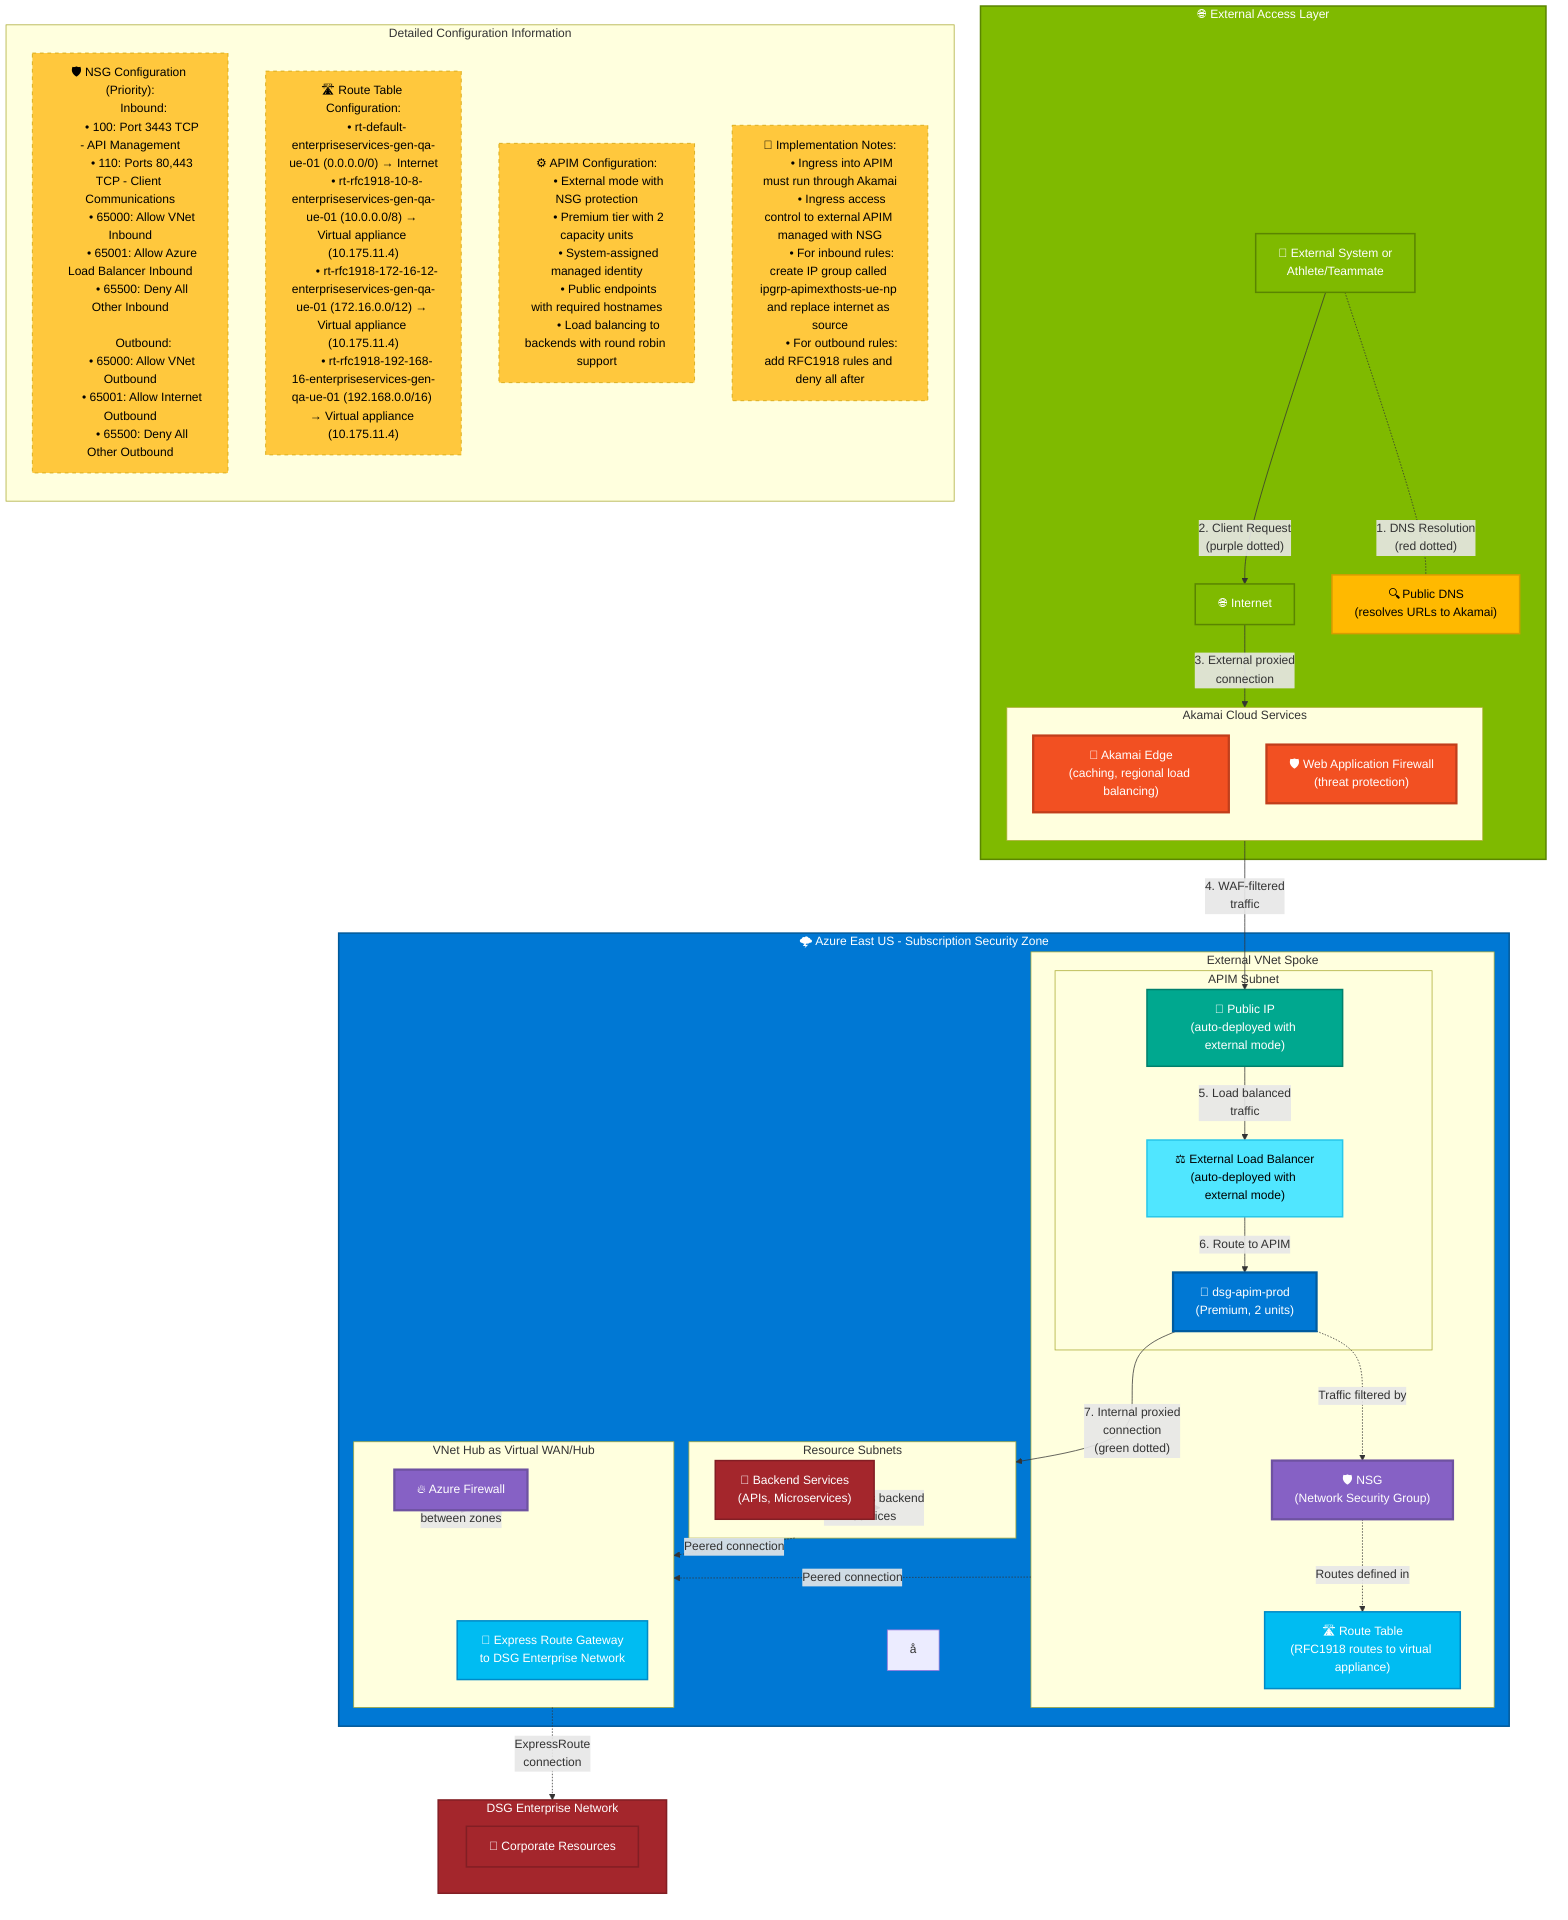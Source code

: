 flowchart TB
    %% Define enhanced color classes with better color contrast
    classDef azure fill:#0078D4,color:white,stroke:#005999,stroke-width:2px
    classDef apim fill:#0078D4,color:white,stroke:#005b9f,stroke-width:3px
    classDef vnet fill:#00BCF2,color:white,stroke:#008ac6,stroke-width:2px
    classDef internet fill:#7FBA00,color:white,stroke:#5a8500,stroke-width:2px
    classDef backend fill:#A4262C,color:white,stroke:#821e24,stroke-width:2px
    classDef endpoint fill:#00A88F,color:white,stroke:#00806c,stroke-width:2px
    classDef akamai fill:#F25022,color:white,stroke:#c13e1b,stroke-width:3px
    classDef dns fill:#FFB900,color:black,stroke:#d99c00,stroke-width:2px
    classDef nsg fill:#8661C5,color:white,stroke:#6e52a1,stroke-width:3px
    classDef lb fill:#50E6FF,color:black,stroke:#28c7ea,stroke-width:2px
    classDef note fill:#FFC83D,color:black,stroke:#d1a000,stroke-width:1px,stroke-dasharray: 5 5

    %% External Access Layer
    subgraph ExternalLayer["🌐 External Access Layer"]
        direction TB
        internet["🌐 Internet"]:::internet
        externalSystems["👥 External System or\nAthlete/Teammate"]:::internet
        
        subgraph AkamaiServices["Akamai Cloud Services"]
            direction TB
            akamai["🔐 Akamai Edge\n(caching, regional load balancing)"]:::akamai
            waf["🛡️ Web Application Firewall\n(threat protection)"]:::akamai
        end
        
        dns["🔍 Public DNS\n(resolves URLs to Akamai)"]:::dns
    end
    
    %% Azure East US Infrastructure
    subgraph EastUS["🌩️ Azure East US - Subscription Security Zone"]
        direction TB
        
        subgraph ExternalVNet["External VNet Spoke"]
            direction TB
            
            subgraph APIMSubnet["APIM Subnet"]
                direction TB
                apim["🔐 dsg-apim-prod\n(Premium, 2 units)"]:::apim
                publicIP["📡 Public IP\n(auto-deployed with external mode)"]:::endpoint
                extLB["⚖️ External Load Balancer\n(auto-deployed with external mode)"]:::lb
            end
            
            nsg["🛡️ NSG\n(Network Security Group)"]:::nsg
            routeTable["🛣️ Route Table\n(RFC1918 routes to virtual appliance)"]:::vnet
        end
        å
        subgraph VNetHub["VNet Hub as Virtual WAN/Hub"]
            expressRoute["🔄 Express Route Gateway\nto DSG Enterprise Network"]:::vnet
            firewall["🔥 Azure Firewall"]:::nsg
        end
        
        subgraph ResourceSubnets["Resource Subnets"]
            backends["🏢 Backend Services\n(APIs, Microservices)"]:::backend
        end
    end
    
    %% Enterprise Network
    subgraph Enterprise["DSG Enterprise Network"]
        corpResources["🏢 Corporate Resources"]:::backend
    end
    
    %% Connection flows with color-coded paths
    %% DNS Resolution Flow (red dotted)
    externalSystems -.-|"1. DNS Resolution\n(red dotted)"| dns
    
    %% External proxied connection (purple dotted)
    externalSystems -->|"2. Client Request\n(purple dotted)"| internet
    internet -->|"3. External proxied\nconnection"| AkamaiServices
    AkamaiServices -->|"4. WAF-filtered\ntraffic"| publicIP
    publicIP -->|"5. Load balanced\ntraffic"| extLB
    extLB -->|"6. Route to APIM"| apim
    
    %% NSG Security
    apim -.->|"Traffic filtered by"| nsg
    nsg -.->|"Routes defined in"| routeTable
    
    %% Internal proxied connection (green dotted)
    apim -->|"7. Internal proxied\nconnection\n(green dotted)"| ResourceSubnets
    ResourceSubnets -->|"8. Access backend\nservices"| backends
    
    %% Hub connections with more detail
    ExternalVNet -.->|"Peered connection"| VNetHub
    ResourceSubnets -.->|"Peered connection"| VNetHub
    VNetHub -.->|"ExpressRoute\nconnection"| Enterprise
    firewall -.->|"Inspects traffic\nbetween zones"| VNetHub
    
    %% Create a subgraph for detailed configuration
    subgraph ConfigDetails["Detailed Configuration Information"]
        direction TB
        
        nsgDetails["🛡️ NSG Configuration (Priority):
        Inbound:
        • 100: Port 3443 TCP - API Management
        • 110: Ports 80,443 TCP - Client Communications
        • 65000: Allow VNet Inbound
        • 65001: Allow Azure Load Balancer Inbound
        • 65500: Deny All Other Inbound
        
        Outbound:
        • 65000: Allow VNet Outbound
        • 65001: Allow Internet Outbound
        • 65500: Deny All Other Outbound"]:::note
        
        routeConfig["🛣️ Route Table Configuration:
        • rt-default-enterpriseservices-gen-qa-ue-01 (0.0.0.0/0) → Internet
        • rt-rfc1918-10-8-enterpriseservices-gen-qa-ue-01 (10.0.0.0/8) → Virtual appliance (10.175.11.4)
        • rt-rfc1918-172-16-12-enterpriseservices-gen-qa-ue-01 (172.16.0.0/12) → Virtual appliance (10.175.11.4)
        • rt-rfc1918-192-168-16-enterpriseservices-gen-qa-ue-01 (192.168.0.0/16) → Virtual appliance (10.175.11.4)"]:::note
        
        apimConfig["⚙️ APIM Configuration:
        • External mode with NSG protection
        • Premium tier with 2 capacity units
        • System-assigned managed identity
        • Public endpoints with required hostnames
        • Load balancing to backends with round robin support"]:::note
        
        architectureNotes["📝 Implementation Notes:
        • Ingress into APIM must run through Akamai
        • Ingress access control to external APIM managed with NSG
        • For inbound rules: create IP group called ipgrp-apimexthosts-ue-np and replace internet as source
        • For outbound rules: add RFC1918 rules and deny all after"]:::note
    end
    
    %% Apply classes
    class ExternalLayer internet
    class EastUS azure
    class Enterprise backend